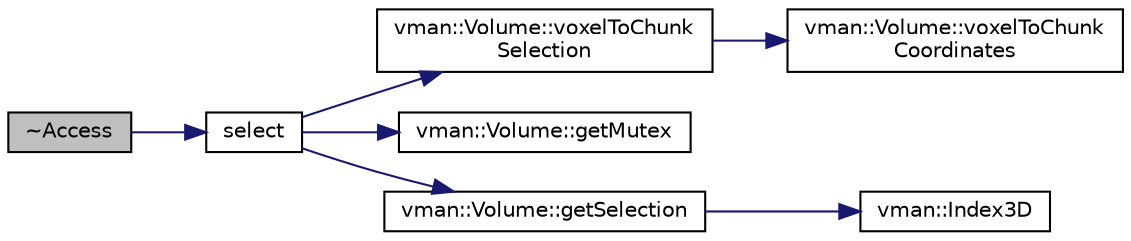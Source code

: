 digraph "~Access"
{
  bgcolor="transparent";
  edge [fontname="Helvetica",fontsize="10",labelfontname="Helvetica",labelfontsize="10"];
  node [fontname="Helvetica",fontsize="10",shape=record];
  rankdir="LR";
  Node1 [label="~Access",height=0.2,width=0.4,color="black", fillcolor="grey75", style="filled" fontcolor="black"];
  Node1 -> Node2 [color="midnightblue",fontsize="10",style="solid",fontname="Helvetica"];
  Node2 [label="select",height=0.2,width=0.4,color="black",URL="$classvman_1_1_access.html#a521a5afeeda28b88bb571286bc2a6a23",tooltip="Updates the selection."];
  Node2 -> Node3 [color="midnightblue",fontsize="10",style="solid",fontname="Helvetica"];
  Node3 [label="vman::Volume::voxelToChunk\lSelection",height=0.2,width=0.4,color="black",URL="$classvman_1_1_volume.html#a67ea51084feaeda227185712dcd6598f",tooltip="Converts a voxel selection to an chunk selection."];
  Node3 -> Node4 [color="midnightblue",fontsize="10",style="solid",fontname="Helvetica"];
  Node4 [label="vman::Volume::voxelToChunk\lCoordinates",height=0.2,width=0.4,color="black",URL="$classvman_1_1_volume.html#a5c8e7d53c428e5e064847c306f723c77",tooltip="Converts voxel to chunk coordinates."];
  Node2 -> Node5 [color="midnightblue",fontsize="10",style="solid",fontname="Helvetica"];
  Node5 [label="vman::Volume::getMutex",height=0.2,width=0.4,color="black",URL="$classvman_1_1_volume.html#a506608924e0da437982b0e3bdfbf2cf5",tooltip="Use this to lock the object while using methods that aren&#39;t thread safe."];
  Node2 -> Node6 [color="midnightblue",fontsize="10",style="solid",fontname="Helvetica"];
  Node6 [label="vman::Volume::getSelection",height=0.2,width=0.4,color="black",URL="$classvman_1_1_volume.html#ae1d0760816fb4c6800875266aa9d5a60",tooltip="Get the chunks of the given coordinates."];
  Node6 -> Node7 [color="midnightblue",fontsize="10",style="solid",fontname="Helvetica"];
  Node7 [label="vman::Index3D",height=0.2,width=0.4,color="black",URL="$namespacevman.html#a8cb60913b46c7b67bcd080d6328f0098"];
}
